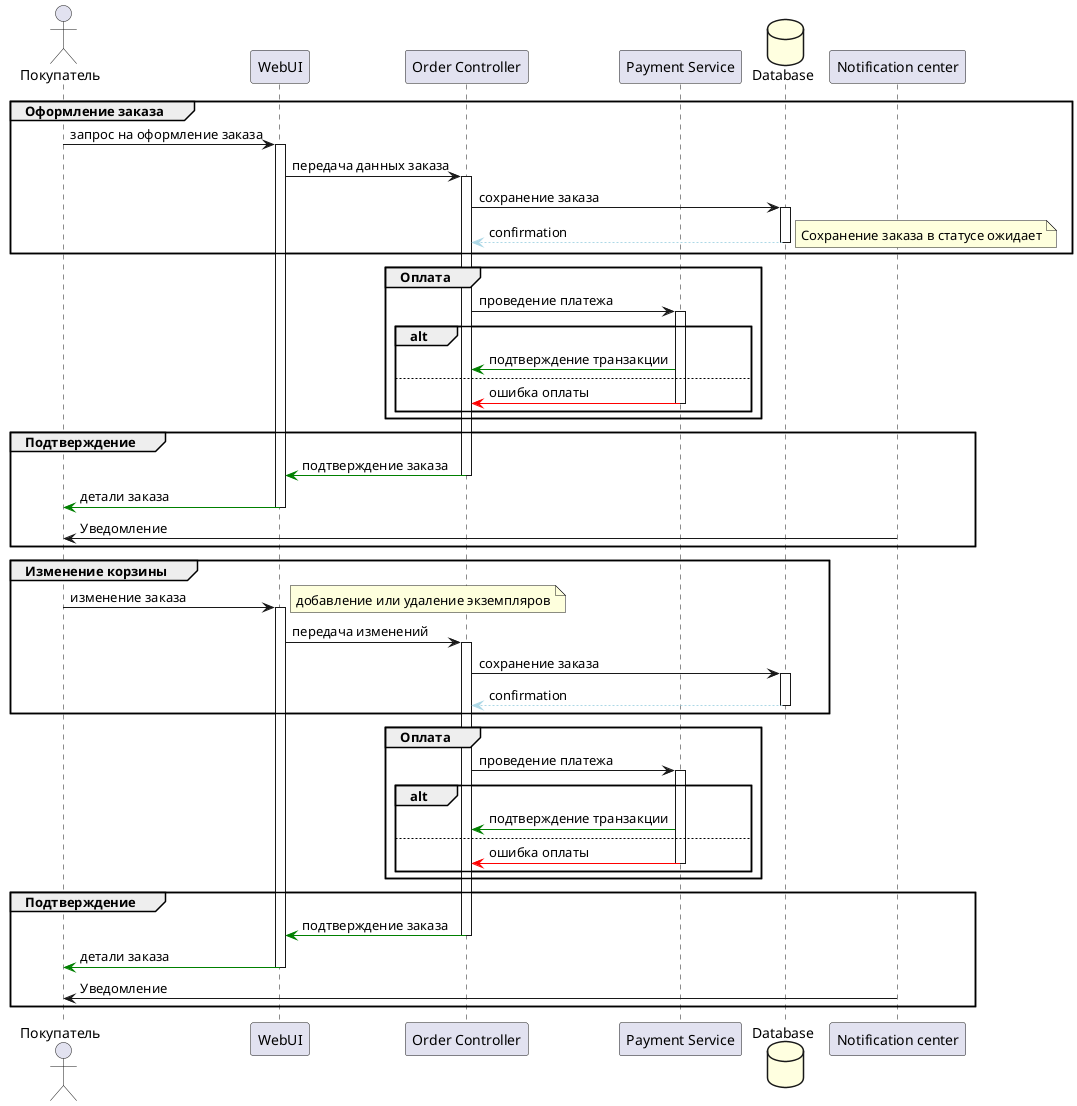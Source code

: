 @startuml

actor           "Покупатель"        as  user
participant     "WebUI"             as  web
participant     "Order Controller"  as  manager
participant     "Payment Service"   as  billing
database        "Database"          as  db #lightYellow
participant     "Notification center" as notification

group Оформление заказа
    user    ->  web     :запрос на оформление заказа
    activate web
    web     ->  manager :передача данных заказа
    activate manager
    manager ->  db      :сохранение заказа
    activate db
    db      --[#LightBlue]> manager :confirmation
    note right :Сохранение заказа в статусе ожидает
    deactivate db
end

group Оплата
    manager ->  billing :проведение платежа
    activate billing
    alt
        billing -[#green]>  manager :подтверждение транзакции
        else
        billing -[#red]>  manager :ошибка оплаты
        deactivate billing
    end
    end

group Подтверждение
    manager -[#green]>  web     :подтверждение заказа
    deactivate manager
    web     -[#green]>  user    :детали заказа
    deactivate web
    notification -> user :Уведомление
end

group Изменение корзины
    user -> web :изменение заказа
    note right :добавление или удаление экземпляров
    activate web
    web -> manager :передача изменений
    activate manager
    manager ->  db      :сохранение заказа
    activate db
    db      --[#LightBlue]> manager :confirmation
    deactivate db
end

group Оплата
    manager ->  billing :проведение платежа
    activate billing
    alt
        billing -[#green]>  manager :подтверждение транзакции
        else
        billing -[#red]>  manager :ошибка оплаты
        deactivate billing
    end
    end

group Подтверждение
    manager -[#green]>  web     :подтверждение заказа
    deactivate manager
    web     -[#green]>  user    :детали заказа
    deactivate web
    notification -> user :Уведомление
end    

@enduml